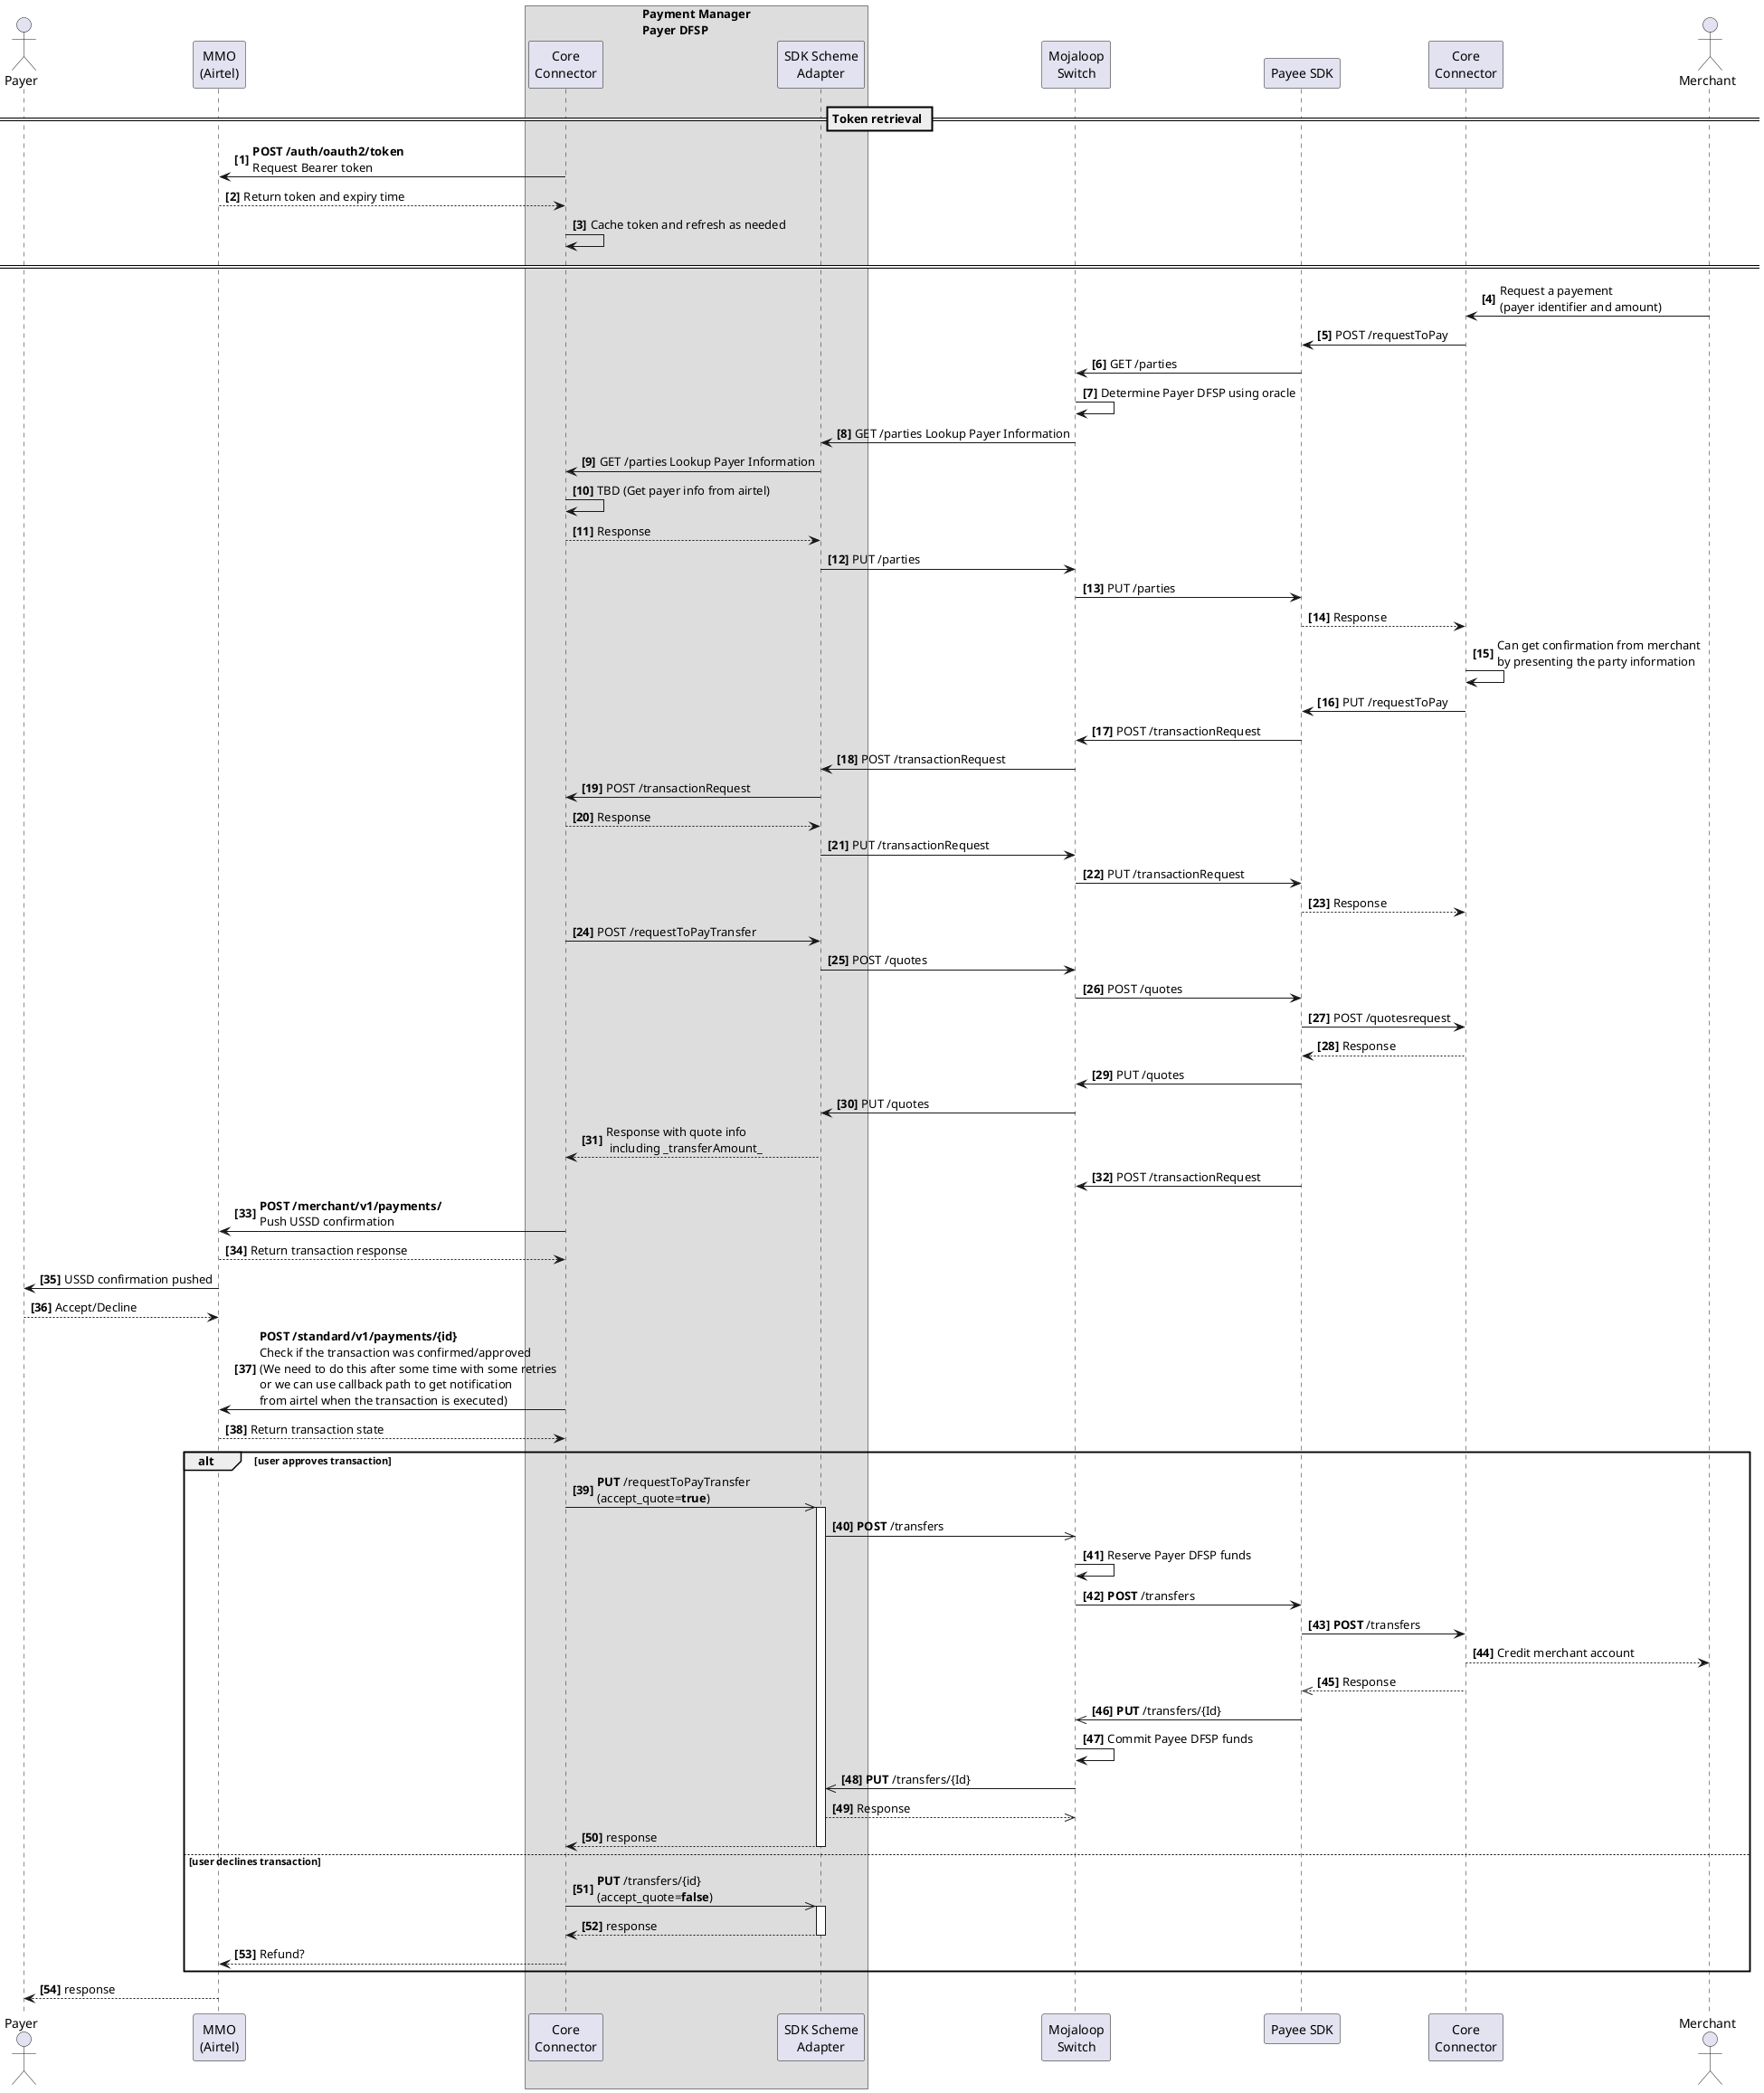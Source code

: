 @startuml merchant to airtel intergration
actor "Payer" as User
participant "MMO\n(Airtel)" as MMO
box "Payment Manager\nPayer DFSP"
participant "Core\nConnector" as PayerCC
participant "SDK Scheme\nAdapter" as PayerSDK
end box
participant "Mojaloop\nSwitch" as Switch
participant "Payee SDK" as PayeeSDK
participant "Core\nConnector" as PayeeCC
actor "Merchant" as Payee
autonumber 1 "<b>[0]"
== Token retrieval ==
PayerCC->MMO: **POST /auth/oauth2/token**\nRequest Bearer token
MMO-->PayerCC: Return token and expiry time
PayerCC->PayerCC: Cache token and refresh as needed
====
Payee->PayeeCC: Request a payement \n(payer identifier and amount)
PayeeCC->PayeeSDK: POST /requestToPay
PayeeSDK->Switch: GET /parties
Switch->Switch: Determine Payer DFSP using oracle
Switch->PayerSDK: GET /parties Lookup Payer Information
PayerSDK->PayerCC: GET /parties Lookup Payer Information
PayerCC->PayerCC: TBD (Get payer info from airtel)
PayerCC-->PayerSDK: Response
PayerSDK->Switch: PUT /parties
Switch->PayeeSDK: PUT /parties
PayeeSDK-->PayeeCC: Response
PayeeCC->PayeeCC: Can get confirmation from merchant \nby presenting the party information
PayeeCC->PayeeSDK: PUT /requestToPay
PayeeSDK->Switch: POST /transactionRequest
Switch->PayerSDK: POST /transactionRequest
PayerSDK->PayerCC: POST /transactionRequest
PayerCC-->PayerSDK: Response
PayerSDK->Switch: PUT /transactionRequest
Switch->PayeeSDK: PUT /transactionRequest
PayeeSDK-->PayeeCC: Response
PayerCC->PayerSDK: POST /requestToPayTransfer
PayerSDK->Switch: POST /quotes
Switch->PayeeSDK: POST /quotes
PayeeSDK->PayeeCC: POST /quotesrequest
PayeeCC-->PayeeSDK: Response
PayeeSDK->Switch: PUT /quotes
Switch->PayerSDK: PUT /quotes
PayerSDK-->PayerCC: Response with quote info \n including _transferAmount_
PayeeSDK->Switch: POST /transactionRequest
PayerCC->MMO: **POST /merchant/v1/payments/**\nPush USSD confirmation
MMO-->PayerCC: Return transaction response
MMO->User: USSD confirmation pushed
User-->MMO: Accept/Decline
PayerCC->MMO: **POST /standard/v1/payments/{id}**\nCheck if the transaction was confirmed/approved\n(We need to do this after some time with some retries \nor we can use callback path to get notification \nfrom airtel when the transaction is executed)
MMO-->PayerCC: Return transaction state
alt user approves transaction
    PayerCC->>PayerSDK: **PUT** /requestToPayTransfer\n(accept_quote=**true**)
    activate PayerSDK
    PayerSDK->>Switch: **POST** /transfers
    Switch->Switch: Reserve Payer DFSP funds
    Switch->PayeeSDK: **POST** /transfers
    PayeeSDK->PayeeCC: **POST** /transfers
    PayeeCC-->Payee: Credit merchant account
    PayeeCC-->>PayeeSDK: Response
    PayeeSDK->>Switch: **PUT** /transfers/{Id}
    Switch->Switch: Commit Payee DFSP funds
    deactivate PayeeSDK
    Switch->>PayerSDK: **PUT** /transfers/{Id}
    PayerSDK-->>Switch: Response
    PayerSDK-->PayerCC: response
    deactivate PayerSDK
else user declines transaction
    PayerCC->>PayerSDK: **PUT** /transfers/{id}\n(accept_quote=**false**)
    activate PayerSDK
    PayerSDK-->PayerCC: response
    deactivate PayerSDK
    PayerCC-->MMO: Refund?
end
MMO-->User: response
@enduml